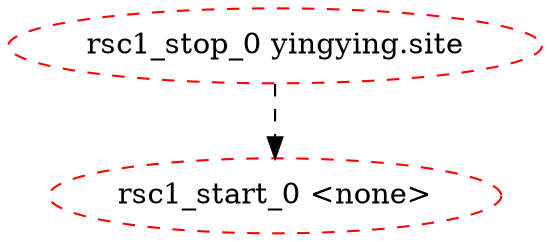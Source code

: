 digraph "g" {
"rsc1_start_0 <none>" [ style=dashed color="red" fontcolor="black"]
"rsc1_stop_0 yingying.site" -> "rsc1_start_0 <none>" [ style = dashed]
"rsc1_stop_0 yingying.site" [ style=dashed color="red" fontcolor="black"]
}

